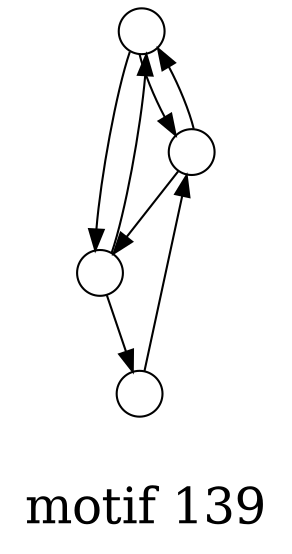 /*****
motif 139
*****/

digraph G {
  graph [splines=false overlap=false]
  node  [shape=ellipse, width=0.3, height=0.3, label=""]
  0 ;
  1 ;
  2 ;
  3 ;
  0 -> 1;
  0 -> 2;
  1 -> 0;
  1 -> 2;
  2 -> 0;
  2 -> 3;
  3 -> 1;
  label = "\nmotif 139\n";  fontsize=24;
}
